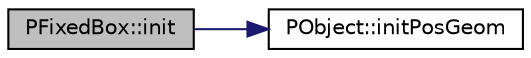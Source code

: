 digraph "PFixedBox::init"
{
 // INTERACTIVE_SVG=YES
  edge [fontname="Helvetica",fontsize="10",labelfontname="Helvetica",labelfontsize="10"];
  node [fontname="Helvetica",fontsize="10",shape=record];
  rankdir="LR";
  Node1 [label="PFixedBox::init",height=0.2,width=0.4,color="black", fillcolor="grey75", style="filled", fontcolor="black"];
  Node1 -> Node2 [color="midnightblue",fontsize="10",style="solid",fontname="Helvetica"];
  Node2 [label="PObject::initPosGeom",height=0.2,width=0.4,color="black", fillcolor="white", style="filled",URL="$d1/d18/class_p_object.html#a1501ecce8058ea69527a895db44a02c9"];
}
